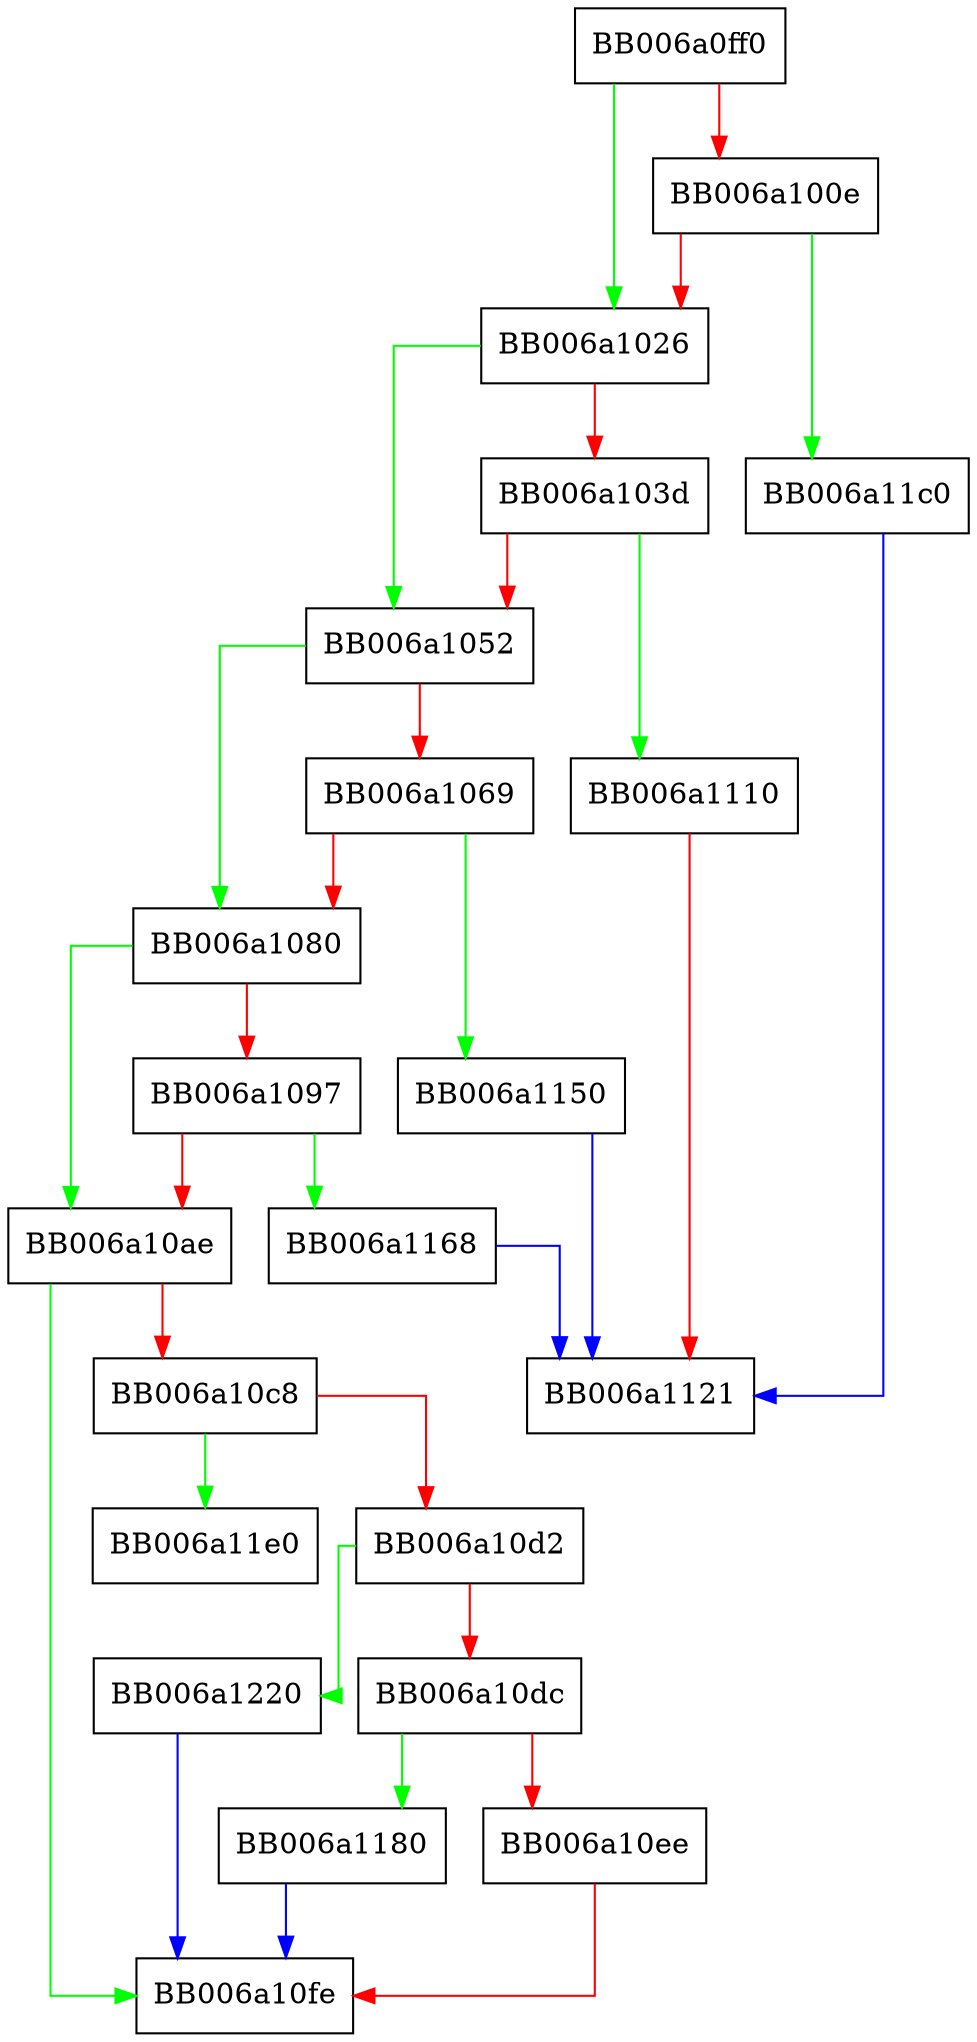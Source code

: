 digraph chacha20_poly1305_get_ctx_params {
  node [shape="box"];
  graph [splines=ortho];
  BB006a0ff0 -> BB006a1026 [color="green"];
  BB006a0ff0 -> BB006a100e [color="red"];
  BB006a100e -> BB006a11c0 [color="green"];
  BB006a100e -> BB006a1026 [color="red"];
  BB006a1026 -> BB006a1052 [color="green"];
  BB006a1026 -> BB006a103d [color="red"];
  BB006a103d -> BB006a1110 [color="green"];
  BB006a103d -> BB006a1052 [color="red"];
  BB006a1052 -> BB006a1080 [color="green"];
  BB006a1052 -> BB006a1069 [color="red"];
  BB006a1069 -> BB006a1150 [color="green"];
  BB006a1069 -> BB006a1080 [color="red"];
  BB006a1080 -> BB006a10ae [color="green"];
  BB006a1080 -> BB006a1097 [color="red"];
  BB006a1097 -> BB006a1168 [color="green"];
  BB006a1097 -> BB006a10ae [color="red"];
  BB006a10ae -> BB006a10fe [color="green"];
  BB006a10ae -> BB006a10c8 [color="red"];
  BB006a10c8 -> BB006a11e0 [color="green"];
  BB006a10c8 -> BB006a10d2 [color="red"];
  BB006a10d2 -> BB006a1220 [color="green"];
  BB006a10d2 -> BB006a10dc [color="red"];
  BB006a10dc -> BB006a1180 [color="green"];
  BB006a10dc -> BB006a10ee [color="red"];
  BB006a10ee -> BB006a10fe [color="red"];
  BB006a1110 -> BB006a1121 [color="red"];
  BB006a1150 -> BB006a1121 [color="blue"];
  BB006a1168 -> BB006a1121 [color="blue"];
  BB006a1180 -> BB006a10fe [color="blue"];
  BB006a11c0 -> BB006a1121 [color="blue"];
  BB006a1220 -> BB006a10fe [color="blue"];
}